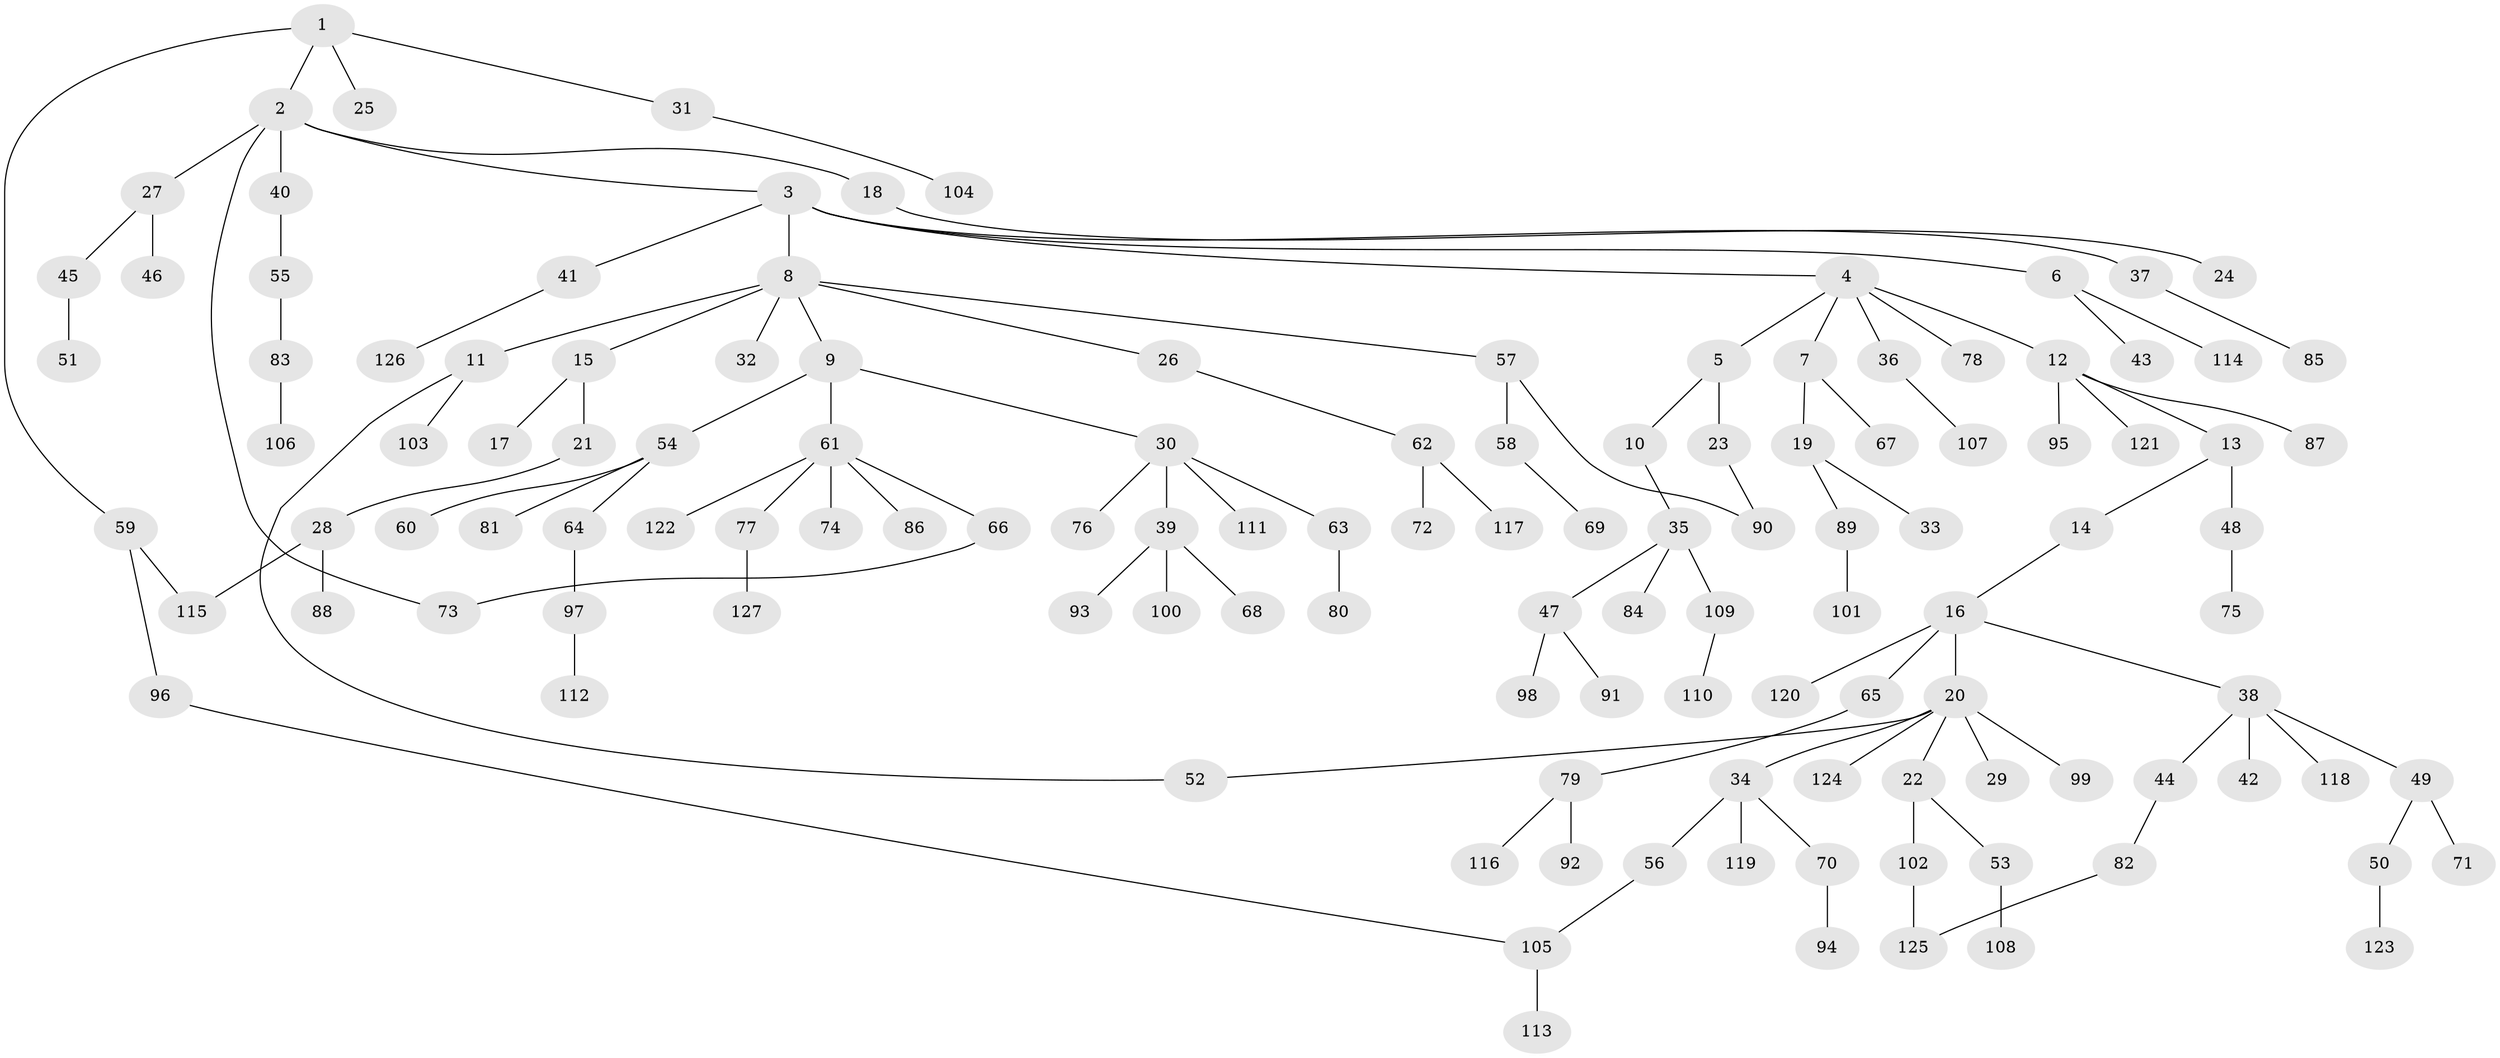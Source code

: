 // Generated by graph-tools (version 1.1) at 2025/13/03/09/25 04:13:29]
// undirected, 127 vertices, 132 edges
graph export_dot {
graph [start="1"]
  node [color=gray90,style=filled];
  1;
  2;
  3;
  4;
  5;
  6;
  7;
  8;
  9;
  10;
  11;
  12;
  13;
  14;
  15;
  16;
  17;
  18;
  19;
  20;
  21;
  22;
  23;
  24;
  25;
  26;
  27;
  28;
  29;
  30;
  31;
  32;
  33;
  34;
  35;
  36;
  37;
  38;
  39;
  40;
  41;
  42;
  43;
  44;
  45;
  46;
  47;
  48;
  49;
  50;
  51;
  52;
  53;
  54;
  55;
  56;
  57;
  58;
  59;
  60;
  61;
  62;
  63;
  64;
  65;
  66;
  67;
  68;
  69;
  70;
  71;
  72;
  73;
  74;
  75;
  76;
  77;
  78;
  79;
  80;
  81;
  82;
  83;
  84;
  85;
  86;
  87;
  88;
  89;
  90;
  91;
  92;
  93;
  94;
  95;
  96;
  97;
  98;
  99;
  100;
  101;
  102;
  103;
  104;
  105;
  106;
  107;
  108;
  109;
  110;
  111;
  112;
  113;
  114;
  115;
  116;
  117;
  118;
  119;
  120;
  121;
  122;
  123;
  124;
  125;
  126;
  127;
  1 -- 2;
  1 -- 25;
  1 -- 31;
  1 -- 59;
  2 -- 3;
  2 -- 18;
  2 -- 27;
  2 -- 40;
  2 -- 73;
  3 -- 4;
  3 -- 6;
  3 -- 8;
  3 -- 37;
  3 -- 41;
  4 -- 5;
  4 -- 7;
  4 -- 12;
  4 -- 36;
  4 -- 78;
  5 -- 10;
  5 -- 23;
  6 -- 43;
  6 -- 114;
  7 -- 19;
  7 -- 67;
  8 -- 9;
  8 -- 11;
  8 -- 15;
  8 -- 26;
  8 -- 32;
  8 -- 57;
  9 -- 30;
  9 -- 54;
  9 -- 61;
  10 -- 35;
  11 -- 52;
  11 -- 103;
  12 -- 13;
  12 -- 87;
  12 -- 95;
  12 -- 121;
  13 -- 14;
  13 -- 48;
  14 -- 16;
  15 -- 17;
  15 -- 21;
  16 -- 20;
  16 -- 38;
  16 -- 65;
  16 -- 120;
  18 -- 24;
  19 -- 33;
  19 -- 89;
  20 -- 22;
  20 -- 29;
  20 -- 34;
  20 -- 99;
  20 -- 124;
  20 -- 52;
  21 -- 28;
  22 -- 53;
  22 -- 102;
  23 -- 90;
  26 -- 62;
  27 -- 45;
  27 -- 46;
  28 -- 88;
  28 -- 115;
  30 -- 39;
  30 -- 63;
  30 -- 76;
  30 -- 111;
  31 -- 104;
  34 -- 56;
  34 -- 70;
  34 -- 119;
  35 -- 47;
  35 -- 84;
  35 -- 109;
  36 -- 107;
  37 -- 85;
  38 -- 42;
  38 -- 44;
  38 -- 49;
  38 -- 118;
  39 -- 68;
  39 -- 93;
  39 -- 100;
  40 -- 55;
  41 -- 126;
  44 -- 82;
  45 -- 51;
  47 -- 91;
  47 -- 98;
  48 -- 75;
  49 -- 50;
  49 -- 71;
  50 -- 123;
  53 -- 108;
  54 -- 60;
  54 -- 64;
  54 -- 81;
  55 -- 83;
  56 -- 105;
  57 -- 58;
  57 -- 90;
  58 -- 69;
  59 -- 96;
  59 -- 115;
  61 -- 66;
  61 -- 74;
  61 -- 77;
  61 -- 86;
  61 -- 122;
  62 -- 72;
  62 -- 117;
  63 -- 80;
  64 -- 97;
  65 -- 79;
  66 -- 73;
  70 -- 94;
  77 -- 127;
  79 -- 92;
  79 -- 116;
  82 -- 125;
  83 -- 106;
  89 -- 101;
  96 -- 105;
  97 -- 112;
  102 -- 125;
  105 -- 113;
  109 -- 110;
}
